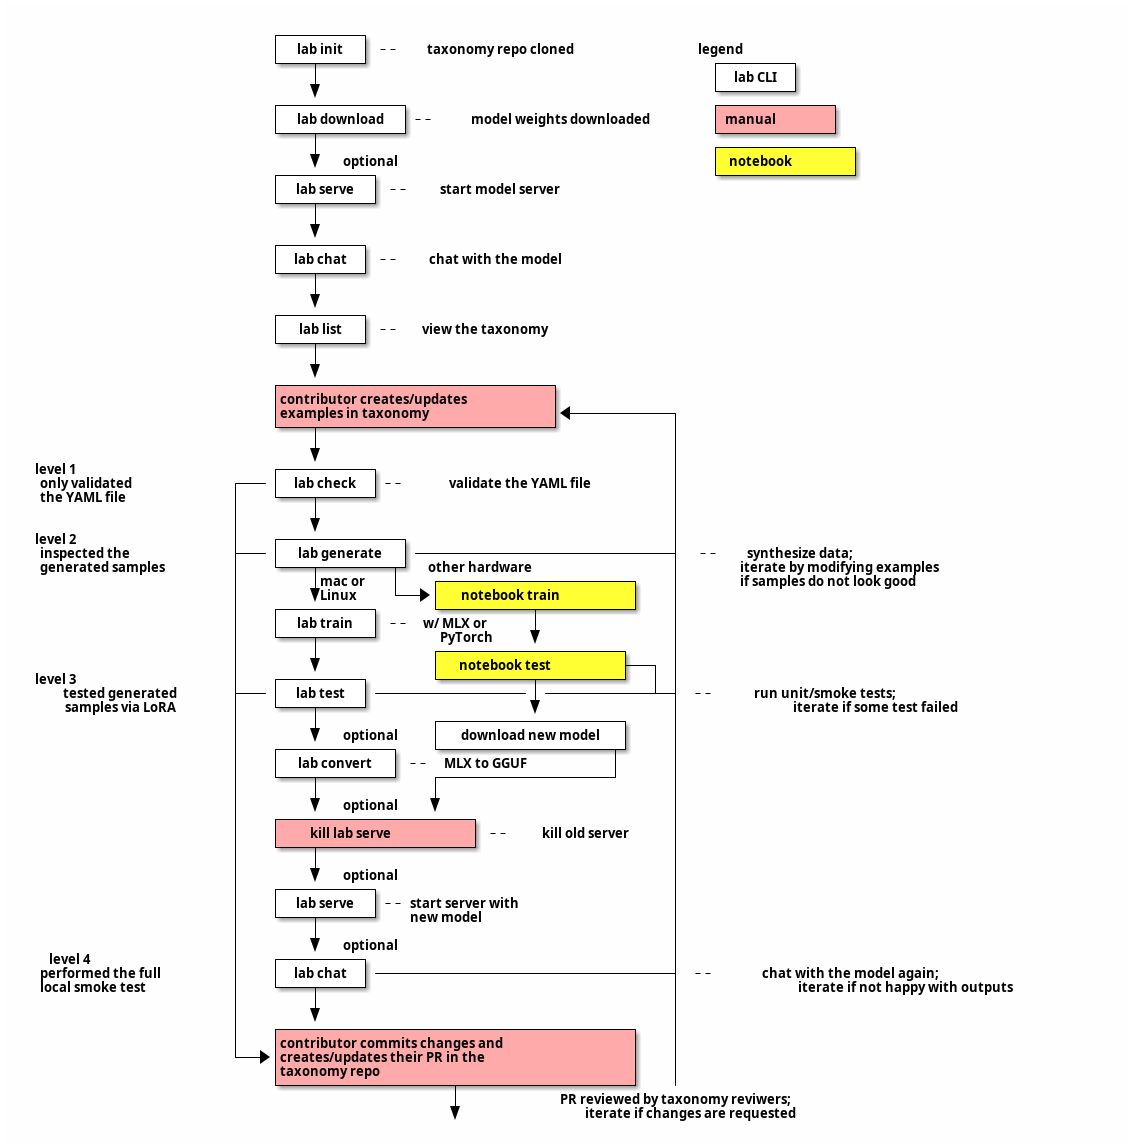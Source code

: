 @startditaa
                         +--------+                                                                      
                         |lab init|-=-taxonomy repo cloned         legend                                
                         +---+----+                                  +-------+                           
                             |                                       |lab CLI|                           
                             v                                       +-------+                           
                         +---+--------+                              +-----------+                       
                         |lab download|-=-model weights downloaded   |manual cPNK|                       
                         +---+--------+                              +-----------+                       
                             |                                       +-------------+                        
                             v optional                              |notebook cYEL|                        
                         +---+-----+                                 +-------------+                        
                         |lab serve|-=-start model server                                                
                         +---+-----+                                                                     
                             |                                                                           
                             v                                                                           
                         +---+----+                                                                      
                         |lab chat|-=-chat with the model                                                
                         +---+----+                                                                      
                             |                                                                           
                             v                                                                           
                         +---+----+                                                                      
                         |lab list|-=-view the taxonomy                                                  
                         +---+----+                                                                      
                             |                                                                           
                             v                                                                           
                         +---+-----------------------+                                                   
                         |contributor creates/updates|                                                   
                         |examples in taxonomy   cPNK|<----------+                                       
                         +---+-----------------------+           |                                       
                             |                                   |                                       
                             v                                   |                                       
level 1                  +---+-----+                             |                                       
  only validated     +---|lab check|-=-validate the YAML file    |                                       
  the YAML file      |   +---+-----+                             |                                       
                     |       |                                   |                                       
                     |       v                                   |                                       
level 2              |   +---+--------+                          |                                       
  inspected the      +---|lab generate|--------------------------+ -=-synthesize data;                   
  generated samples  |   +---+-------++other hardware            |      iterate by modifying examples    
                     |       |mac or |   +---------+---------+   |      if samples do not look good      
                     |       vLinux  +-->|notebook train cYEL|   |                                       
                     |   +---+-----+     +---------+---------+   |                                       
                     |   |lab train|-=-w/ MLX or   |             |                                       
                     |   +---+-----+      PyTorch  v             |                                       
                     |       |           +---------+--------+    |                                       
                     |       v           |notebook test cYEL+--+ |                                       
level 3              |   +---+----+      +---------+--------+  | |                                       
  tested generated   +---|lab test|----------------|-----------+-+ -=-run unit/smoke tests;              
  samples via LoRA   |   +---+----+                v             |      iterate if some test failed      
                     |       |           +---------+--------+    |                                       
                     |       v optional  |download new model|    |                                       
                     |   +---+-------+   +-----------------++    |                                       
                     |   |lab convert|-=-MLX to GGUF       |     |                                       
                     |   +---+-------+   +-----------------+     |                                       
                     |       |           |                       |                                       
                     |       v optional  v                       |                                       
                     |   +---+-----------+---+                   |                                       
                     |   |kill lab serve cPNK|-=-kill old server |                                       
                     |   +---+---------------+                   |                                       
                     |       |                                   |                                       
                     |       v optional                          |                                       
                     |   +---+-----+                             |                                       
                     |   |lab serve|-=-start server with         |                                       
                     |   +---+-----+   new model                 |                                       
                     |       |                                   |                                       
                     |       v optional                          |                                       
level 4              |   +---+----+                              |                                       
  performed the full |   |lab chat|------------------------------+ -=-chat with the model again;         
  local smoke test   |   +---+----+                              |      iterate if not happy with outputs
                     |       |                                   |                                       
                     |       v                                   |                                       
                     |   +---+-------------------------------+   |                                       
                     |   |contributor commits changes and    |   |                                       
                     +-->|creates/updates their PR in the    |   | 
                         |taxonomy repo                  cPNK|   |      
                         +-----------------+-----------------+   |                                           
                                           |     PR reviewed by taxonomy reviwers;
                                           v       iterate if changes are requested  

@endditaa